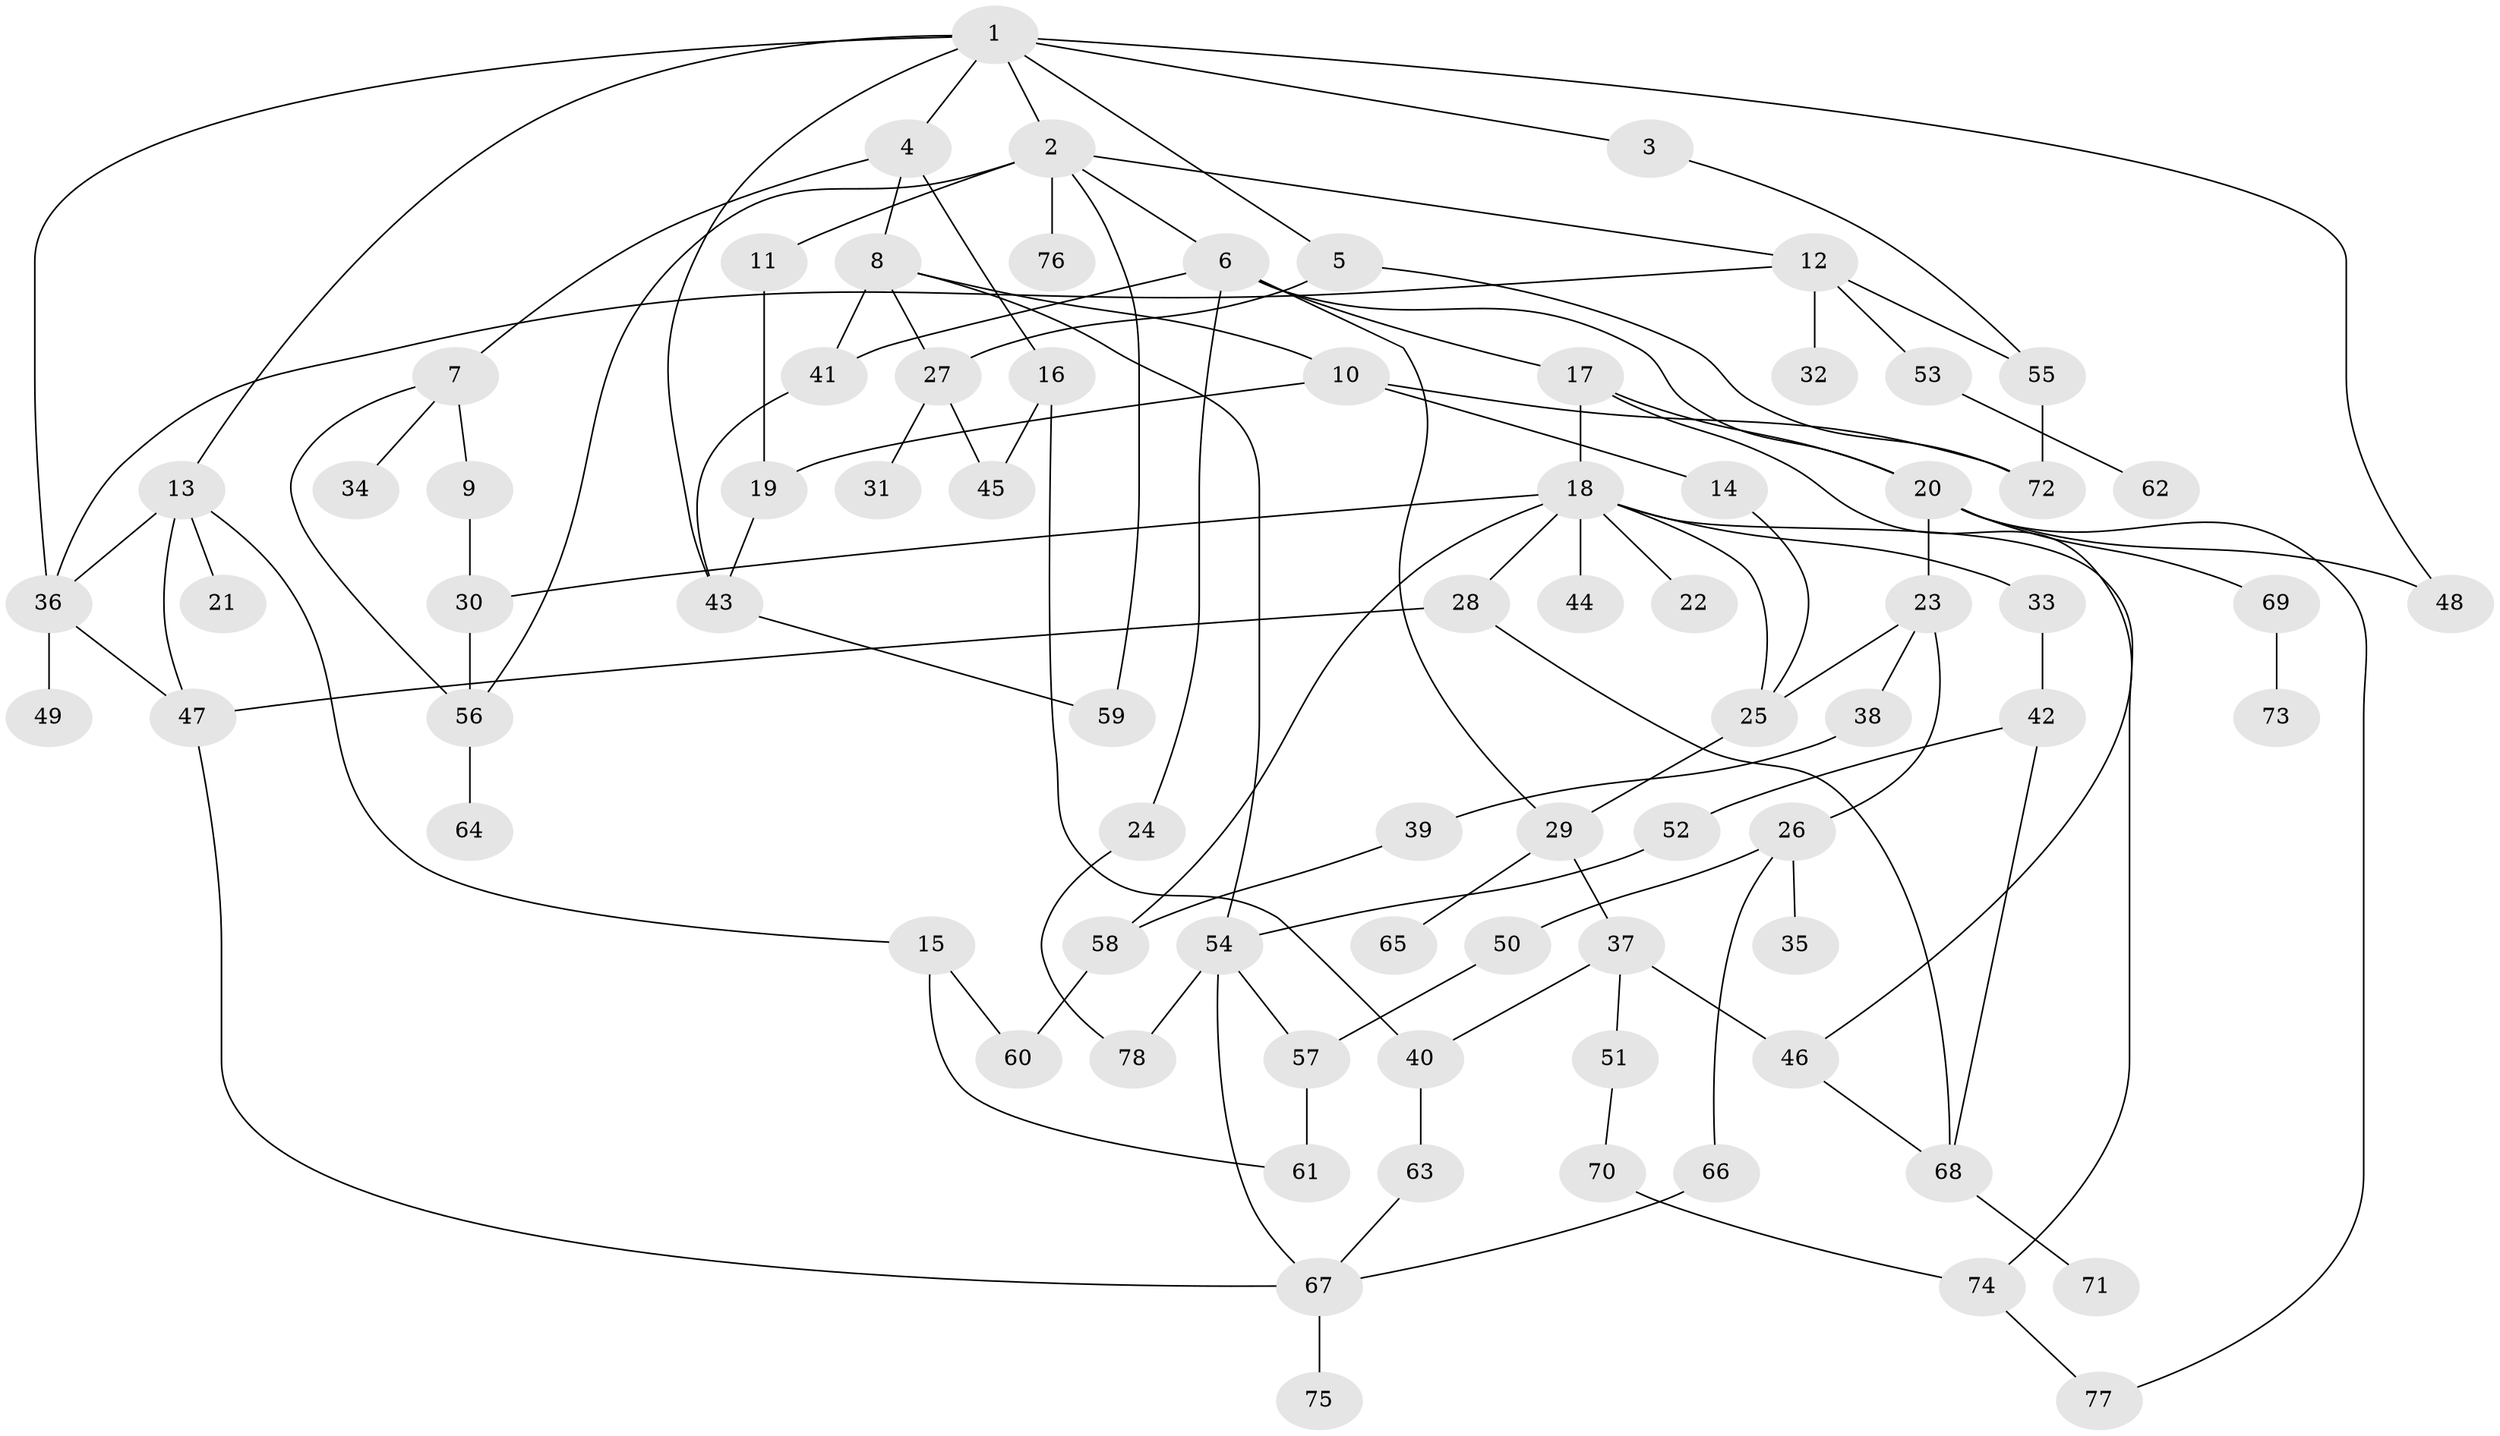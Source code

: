 // coarse degree distribution, {4: 0.1794871794871795, 5: 0.15384615384615385, 2: 0.1794871794871795, 6: 0.07692307692307693, 7: 0.02564102564102564, 1: 0.1282051282051282, 3: 0.23076923076923078, 9: 0.02564102564102564}
// Generated by graph-tools (version 1.1) at 2025/35/03/04/25 23:35:59]
// undirected, 78 vertices, 114 edges
graph export_dot {
  node [color=gray90,style=filled];
  1;
  2;
  3;
  4;
  5;
  6;
  7;
  8;
  9;
  10;
  11;
  12;
  13;
  14;
  15;
  16;
  17;
  18;
  19;
  20;
  21;
  22;
  23;
  24;
  25;
  26;
  27;
  28;
  29;
  30;
  31;
  32;
  33;
  34;
  35;
  36;
  37;
  38;
  39;
  40;
  41;
  42;
  43;
  44;
  45;
  46;
  47;
  48;
  49;
  50;
  51;
  52;
  53;
  54;
  55;
  56;
  57;
  58;
  59;
  60;
  61;
  62;
  63;
  64;
  65;
  66;
  67;
  68;
  69;
  70;
  71;
  72;
  73;
  74;
  75;
  76;
  77;
  78;
  1 -- 2;
  1 -- 3;
  1 -- 4;
  1 -- 5;
  1 -- 13;
  1 -- 43;
  1 -- 36;
  1 -- 48;
  2 -- 6;
  2 -- 11;
  2 -- 12;
  2 -- 76;
  2 -- 56;
  2 -- 59;
  3 -- 55;
  4 -- 7;
  4 -- 8;
  4 -- 16;
  5 -- 27;
  5 -- 72;
  6 -- 17;
  6 -- 20;
  6 -- 24;
  6 -- 29;
  6 -- 41;
  7 -- 9;
  7 -- 34;
  7 -- 56;
  8 -- 10;
  8 -- 27;
  8 -- 41;
  8 -- 54;
  9 -- 30;
  10 -- 14;
  10 -- 19;
  10 -- 72;
  11 -- 19;
  12 -- 32;
  12 -- 36;
  12 -- 53;
  12 -- 55;
  13 -- 15;
  13 -- 21;
  13 -- 47;
  13 -- 36;
  14 -- 25;
  15 -- 60;
  15 -- 61;
  16 -- 40;
  16 -- 45;
  17 -- 18;
  17 -- 46;
  17 -- 20;
  18 -- 22;
  18 -- 28;
  18 -- 33;
  18 -- 44;
  18 -- 25;
  18 -- 58;
  18 -- 30;
  18 -- 74;
  19 -- 43;
  20 -- 23;
  20 -- 48;
  20 -- 69;
  20 -- 77;
  23 -- 25;
  23 -- 26;
  23 -- 38;
  24 -- 78;
  25 -- 29;
  26 -- 35;
  26 -- 50;
  26 -- 66;
  27 -- 31;
  27 -- 45;
  28 -- 47;
  28 -- 68;
  29 -- 37;
  29 -- 65;
  30 -- 56;
  33 -- 42;
  36 -- 49;
  36 -- 47;
  37 -- 40;
  37 -- 51;
  37 -- 46;
  38 -- 39;
  39 -- 58;
  40 -- 63;
  41 -- 43;
  42 -- 52;
  42 -- 68;
  43 -- 59;
  46 -- 68;
  47 -- 67;
  50 -- 57;
  51 -- 70;
  52 -- 54;
  53 -- 62;
  54 -- 57;
  54 -- 78;
  54 -- 67;
  55 -- 72;
  56 -- 64;
  57 -- 61;
  58 -- 60;
  63 -- 67;
  66 -- 67;
  67 -- 75;
  68 -- 71;
  69 -- 73;
  70 -- 74;
  74 -- 77;
}
